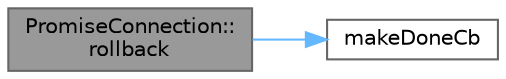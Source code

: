digraph "PromiseConnection::rollback"
{
 // INTERACTIVE_SVG=YES
 // LATEX_PDF_SIZE
  bgcolor="transparent";
  edge [fontname=Helvetica,fontsize=10,labelfontname=Helvetica,labelfontsize=10];
  node [fontname=Helvetica,fontsize=10,shape=box,height=0.2,width=0.4];
  rankdir="LR";
  Node1 [id="Node000001",label="PromiseConnection::\lrollback",height=0.2,width=0.4,color="gray40", fillcolor="grey60", style="filled", fontcolor="black",tooltip=" "];
  Node1 -> Node2 [id="edge1_Node000001_Node000002",color="steelblue1",style="solid",tooltip=" "];
  Node2 [id="Node000002",label="makeDoneCb",height=0.2,width=0.4,color="grey40", fillcolor="white", style="filled",URL="$d1/d98/a00407_a3d3c38c1f3fc853af89fbf827a43228c.html#a3d3c38c1f3fc853af89fbf827a43228c",tooltip=" "];
}

